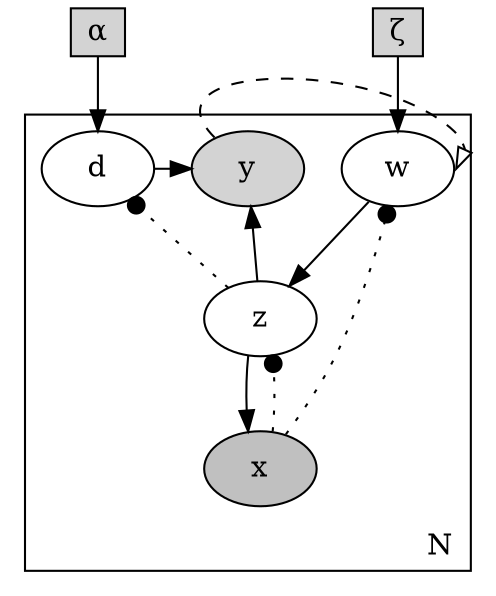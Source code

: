 digraph {
	subgraph cluster_N {
    rankdir=TB;
		label=N; labeljust=r; labelloc=b;
        {rank = same; d; y; w; }
        d -> y
        //y -> z;
        y -> w [style=dashed,arrowhead=normal,tailport="nw", headport="e",];
        w -> z;
        z -> x;
        x -> z [style=dotted, arrowhead=dot,];
        x -> w [style=dotted, arrowhead=dot,];
        //z -> y [style=dotted, arrowhead=dot,];
        z -> y;
        z -> d [style=dotted, arrowhead=dot,];
		//n [label="(µ,σ)" shape=ellipse];
		d [label="d" shape=ellipse];
		w [label="w" shape=ellipse];
		y [label="y", shape=ellipse, style=filled,];
		z [label="z" fillcolor=white shape=ellipse style=filled];
		x [label="x" fillcolor=grey shape=ellipse style=filled];
    }
    //rankdir=LR;
    //rankdir=BT;
    a -> d;
    n -> w;
    {rank=same; a; n;}
    a [label="α", shape=box, width=0.25,height=0.2,style=filled,];
    n [label="ζ", shape=box, width=0.25,height=0.2,style=filled, ];
}


